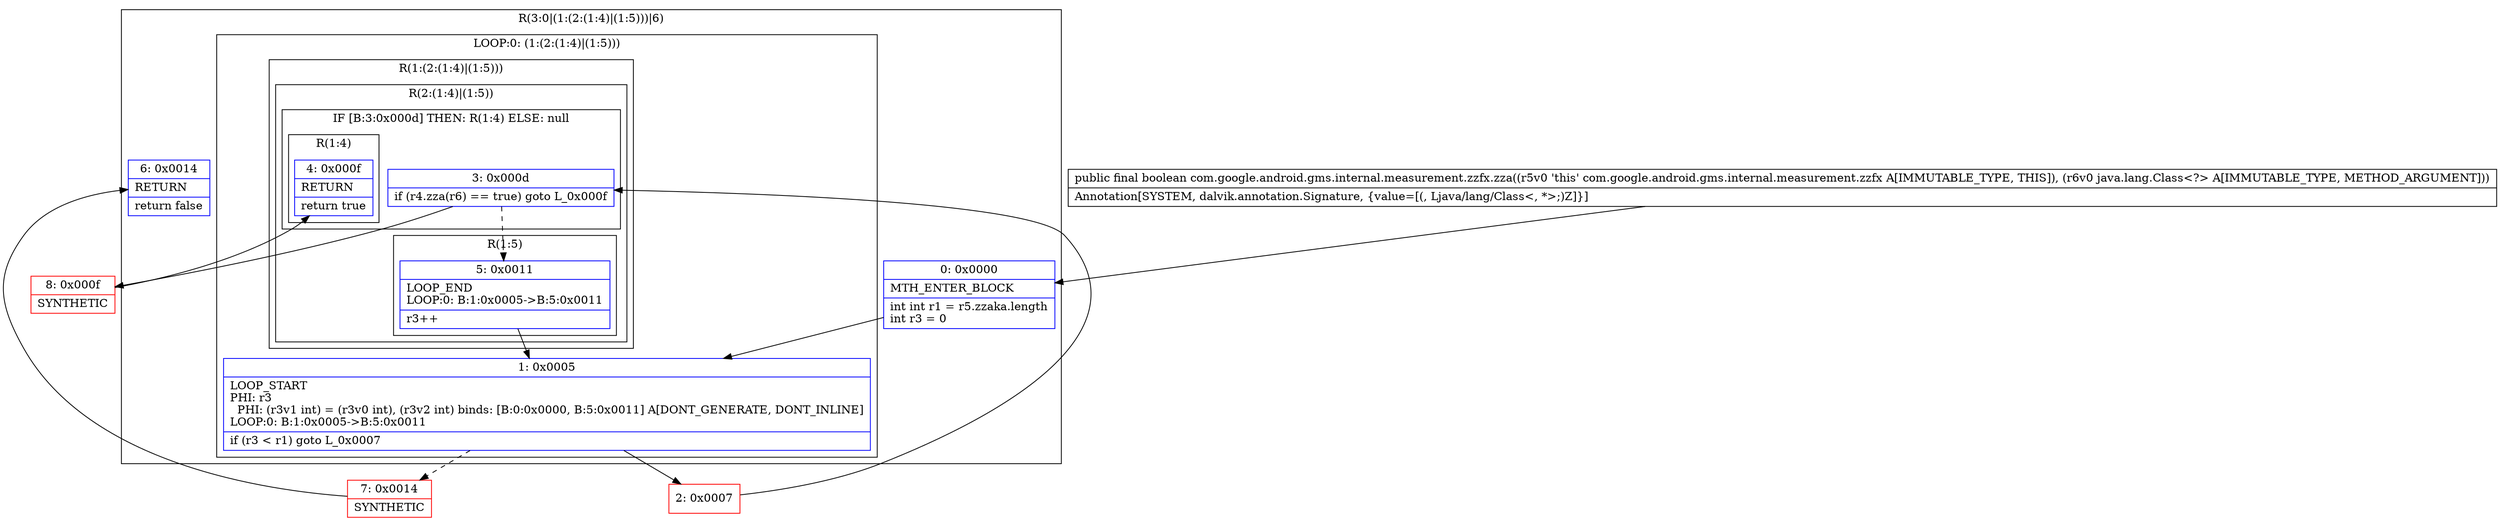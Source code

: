 digraph "CFG forcom.google.android.gms.internal.measurement.zzfx.zza(Ljava\/lang\/Class;)Z" {
subgraph cluster_Region_1160657103 {
label = "R(3:0|(1:(2:(1:4)|(1:5)))|6)";
node [shape=record,color=blue];
Node_0 [shape=record,label="{0\:\ 0x0000|MTH_ENTER_BLOCK\l|int int r1 = r5.zzaka.length\lint r3 = 0\l}"];
subgraph cluster_LoopRegion_478163844 {
label = "LOOP:0: (1:(2:(1:4)|(1:5)))";
node [shape=record,color=blue];
Node_1 [shape=record,label="{1\:\ 0x0005|LOOP_START\lPHI: r3 \l  PHI: (r3v1 int) = (r3v0 int), (r3v2 int) binds: [B:0:0x0000, B:5:0x0011] A[DONT_GENERATE, DONT_INLINE]\lLOOP:0: B:1:0x0005\-\>B:5:0x0011\l|if (r3 \< r1) goto L_0x0007\l}"];
subgraph cluster_Region_68527680 {
label = "R(1:(2:(1:4)|(1:5)))";
node [shape=record,color=blue];
subgraph cluster_Region_893154166 {
label = "R(2:(1:4)|(1:5))";
node [shape=record,color=blue];
subgraph cluster_IfRegion_1339543308 {
label = "IF [B:3:0x000d] THEN: R(1:4) ELSE: null";
node [shape=record,color=blue];
Node_3 [shape=record,label="{3\:\ 0x000d|if (r4.zza(r6) == true) goto L_0x000f\l}"];
subgraph cluster_Region_1381419361 {
label = "R(1:4)";
node [shape=record,color=blue];
Node_4 [shape=record,label="{4\:\ 0x000f|RETURN\l|return true\l}"];
}
}
subgraph cluster_Region_13314998 {
label = "R(1:5)";
node [shape=record,color=blue];
Node_5 [shape=record,label="{5\:\ 0x0011|LOOP_END\lLOOP:0: B:1:0x0005\-\>B:5:0x0011\l|r3++\l}"];
}
}
}
}
Node_6 [shape=record,label="{6\:\ 0x0014|RETURN\l|return false\l}"];
}
Node_2 [shape=record,color=red,label="{2\:\ 0x0007}"];
Node_7 [shape=record,color=red,label="{7\:\ 0x0014|SYNTHETIC\l}"];
Node_8 [shape=record,color=red,label="{8\:\ 0x000f|SYNTHETIC\l}"];
MethodNode[shape=record,label="{public final boolean com.google.android.gms.internal.measurement.zzfx.zza((r5v0 'this' com.google.android.gms.internal.measurement.zzfx A[IMMUTABLE_TYPE, THIS]), (r6v0 java.lang.Class\<?\> A[IMMUTABLE_TYPE, METHOD_ARGUMENT]))  | Annotation[SYSTEM, dalvik.annotation.Signature, \{value=[(, Ljava\/lang\/Class\<, *\>;)Z]\}]\l}"];
MethodNode -> Node_0;
Node_0 -> Node_1;
Node_1 -> Node_2;
Node_1 -> Node_7[style=dashed];
Node_3 -> Node_5[style=dashed];
Node_3 -> Node_8;
Node_5 -> Node_1;
Node_2 -> Node_3;
Node_7 -> Node_6;
Node_8 -> Node_4;
}

